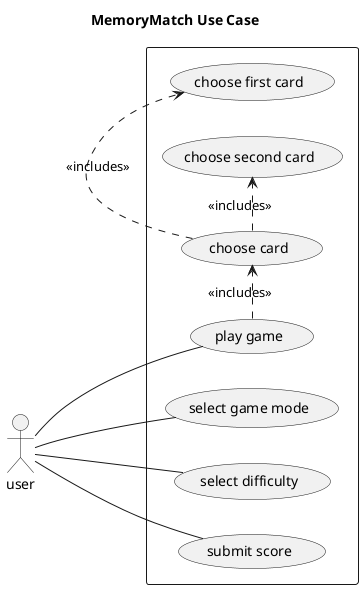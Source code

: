 @startuml
title MemoryMatch Use Case
left to right direction
actor user
rectangle {
usecase "select game mode"
usecase "select difficulty"
usecase "play game"
usecase "submit score"
user -- (select game mode)
user -- (select difficulty)
user -- (play game)
user -- (submit score)
(play game) .> (choose card) : <<includes>>
(choose card) .> (choose first card) : <<includes>>
(choose card) .> (choose second card) : <<includes>>
}
@enduml

